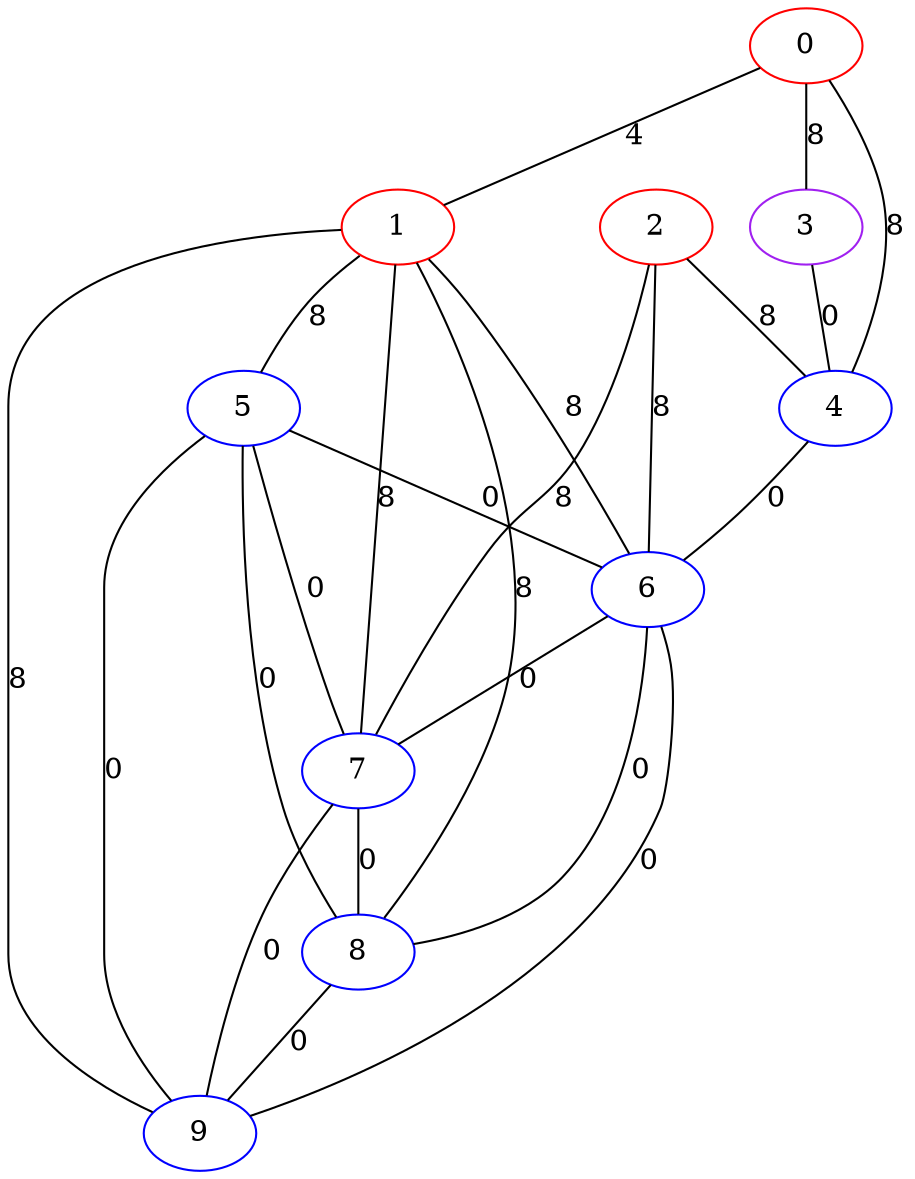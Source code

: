 graph "" {
0 [color=red, weight=1];
1 [color=red, weight=1];
2 [color=red, weight=1];
3 [color=purple, weight=4];
4 [color=blue, weight=3];
5 [color=blue, weight=3];
6 [color=blue, weight=3];
7 [color=blue, weight=3];
8 [color=blue, weight=3];
9 [color=blue, weight=3];
0 -- 1  [key=0, label=4];
0 -- 3  [key=0, label=8];
0 -- 4  [key=0, label=8];
1 -- 5  [key=0, label=8];
1 -- 6  [key=0, label=8];
1 -- 7  [key=0, label=8];
1 -- 8  [key=0, label=8];
1 -- 9  [key=0, label=8];
2 -- 4  [key=0, label=8];
2 -- 6  [key=0, label=8];
2 -- 7  [key=0, label=8];
3 -- 4  [key=0, label=0];
4 -- 6  [key=0, label=0];
5 -- 8  [key=0, label=0];
5 -- 9  [key=0, label=0];
5 -- 6  [key=0, label=0];
5 -- 7  [key=0, label=0];
6 -- 7  [key=0, label=0];
6 -- 8  [key=0, label=0];
6 -- 9  [key=0, label=0];
7 -- 8  [key=0, label=0];
7 -- 9  [key=0, label=0];
8 -- 9  [key=0, label=0];
}
